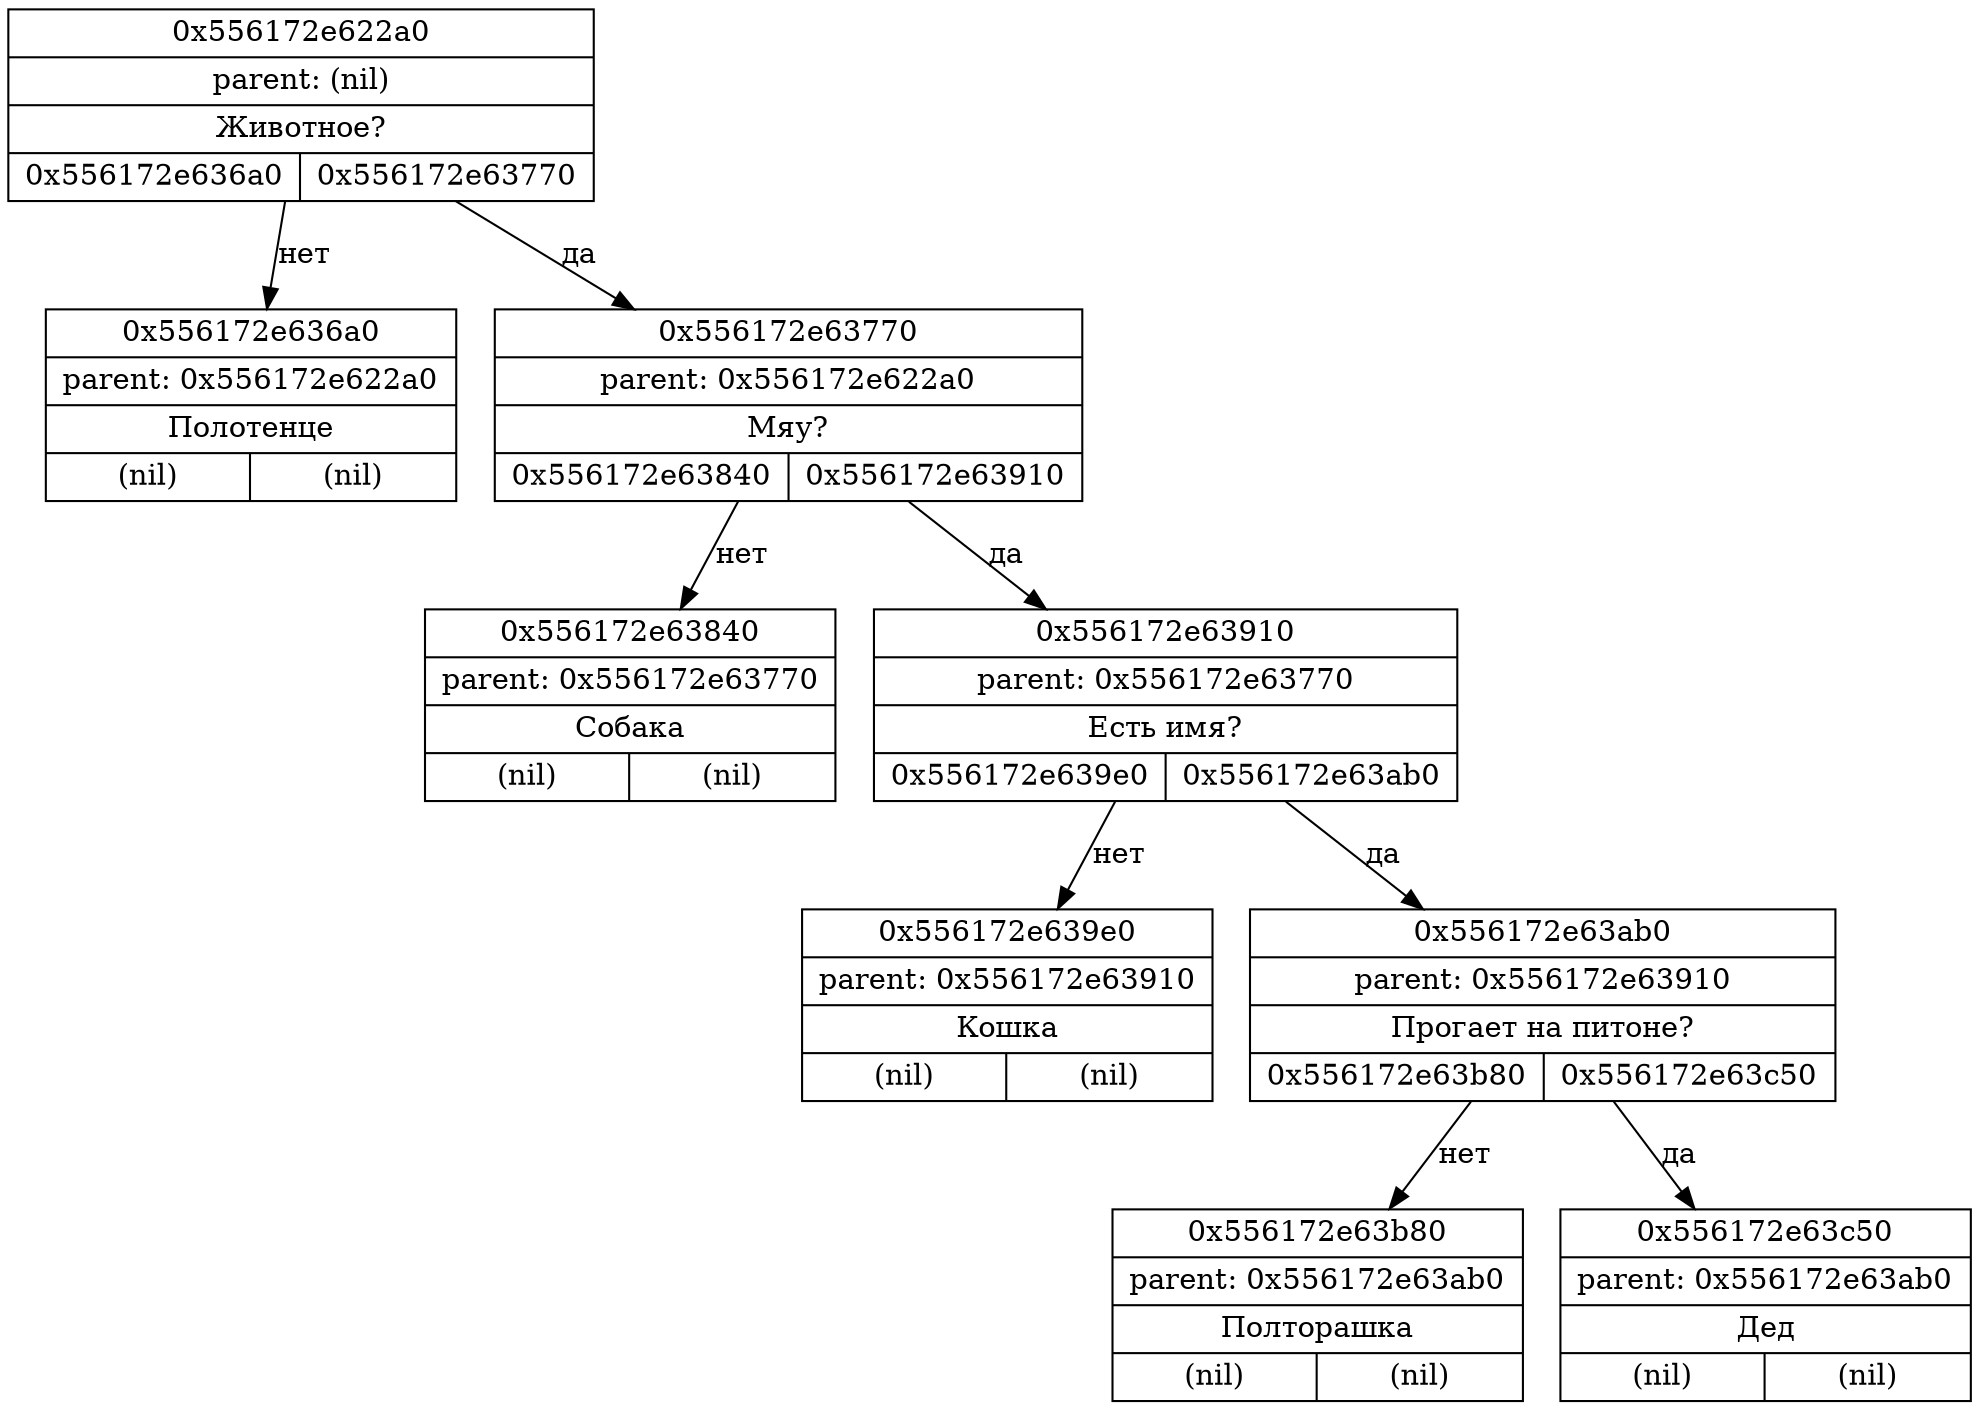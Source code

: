 digraph G{
rankdir=HR;
node0x556172e622a0 [shape=record, label = "{0x556172e622a0 | parent: (nil) | {Животное?} | {0x556172e636a0 | 0x556172e63770}}", rang = 0]
node0x556172e636a0 [shape=record, label = "{0x556172e636a0 | parent: 0x556172e622a0 | {Полотенце} | {(nil) | (nil)}}", rang = 1]
node0x556172e63770 [shape=record, label = "{0x556172e63770 | parent: 0x556172e622a0 | {Мяу?} | {0x556172e63840 | 0x556172e63910}}", rang = 1]
node0x556172e63840 [shape=record, label = "{0x556172e63840 | parent: 0x556172e63770 | {Собака} | {(nil) | (nil)}}", rang = 2]
node0x556172e63910 [shape=record, label = "{0x556172e63910 | parent: 0x556172e63770 | {Есть имя?} | {0x556172e639e0 | 0x556172e63ab0}}", rang = 2]
node0x556172e639e0 [shape=record, label = "{0x556172e639e0 | parent: 0x556172e63910 | {Кошка} | {(nil) | (nil)}}", rang = 3]
node0x556172e63ab0 [shape=record, label = "{0x556172e63ab0 | parent: 0x556172e63910 | {Прогает на питоне?} | {0x556172e63b80 | 0x556172e63c50}}", rang = 3]
node0x556172e63b80 [shape=record, label = "{0x556172e63b80 | parent: 0x556172e63ab0 | {Полторашка} | {(nil) | (nil)}}", rang = 4]
node0x556172e63c50 [shape=record, label = "{0x556172e63c50 | parent: 0x556172e63ab0 | {Дед} | {(nil) | (nil)}}", rang = 4]
node0x556172e622a0 -> node0x556172e636a0 [label = "нет"]
node0x556172e622a0 -> node0x556172e63770 [label = "да"]
node0x556172e63770 -> node0x556172e63840 [label = "нет"]
node0x556172e63770 -> node0x556172e63910 [label = "да"]
node0x556172e63910 -> node0x556172e639e0 [label = "нет"]
node0x556172e63910 -> node0x556172e63ab0 [label = "да"]
node0x556172e63ab0 -> node0x556172e63b80 [label = "нет"]
node0x556172e63ab0 -> node0x556172e63c50 [label = "да"]
}
